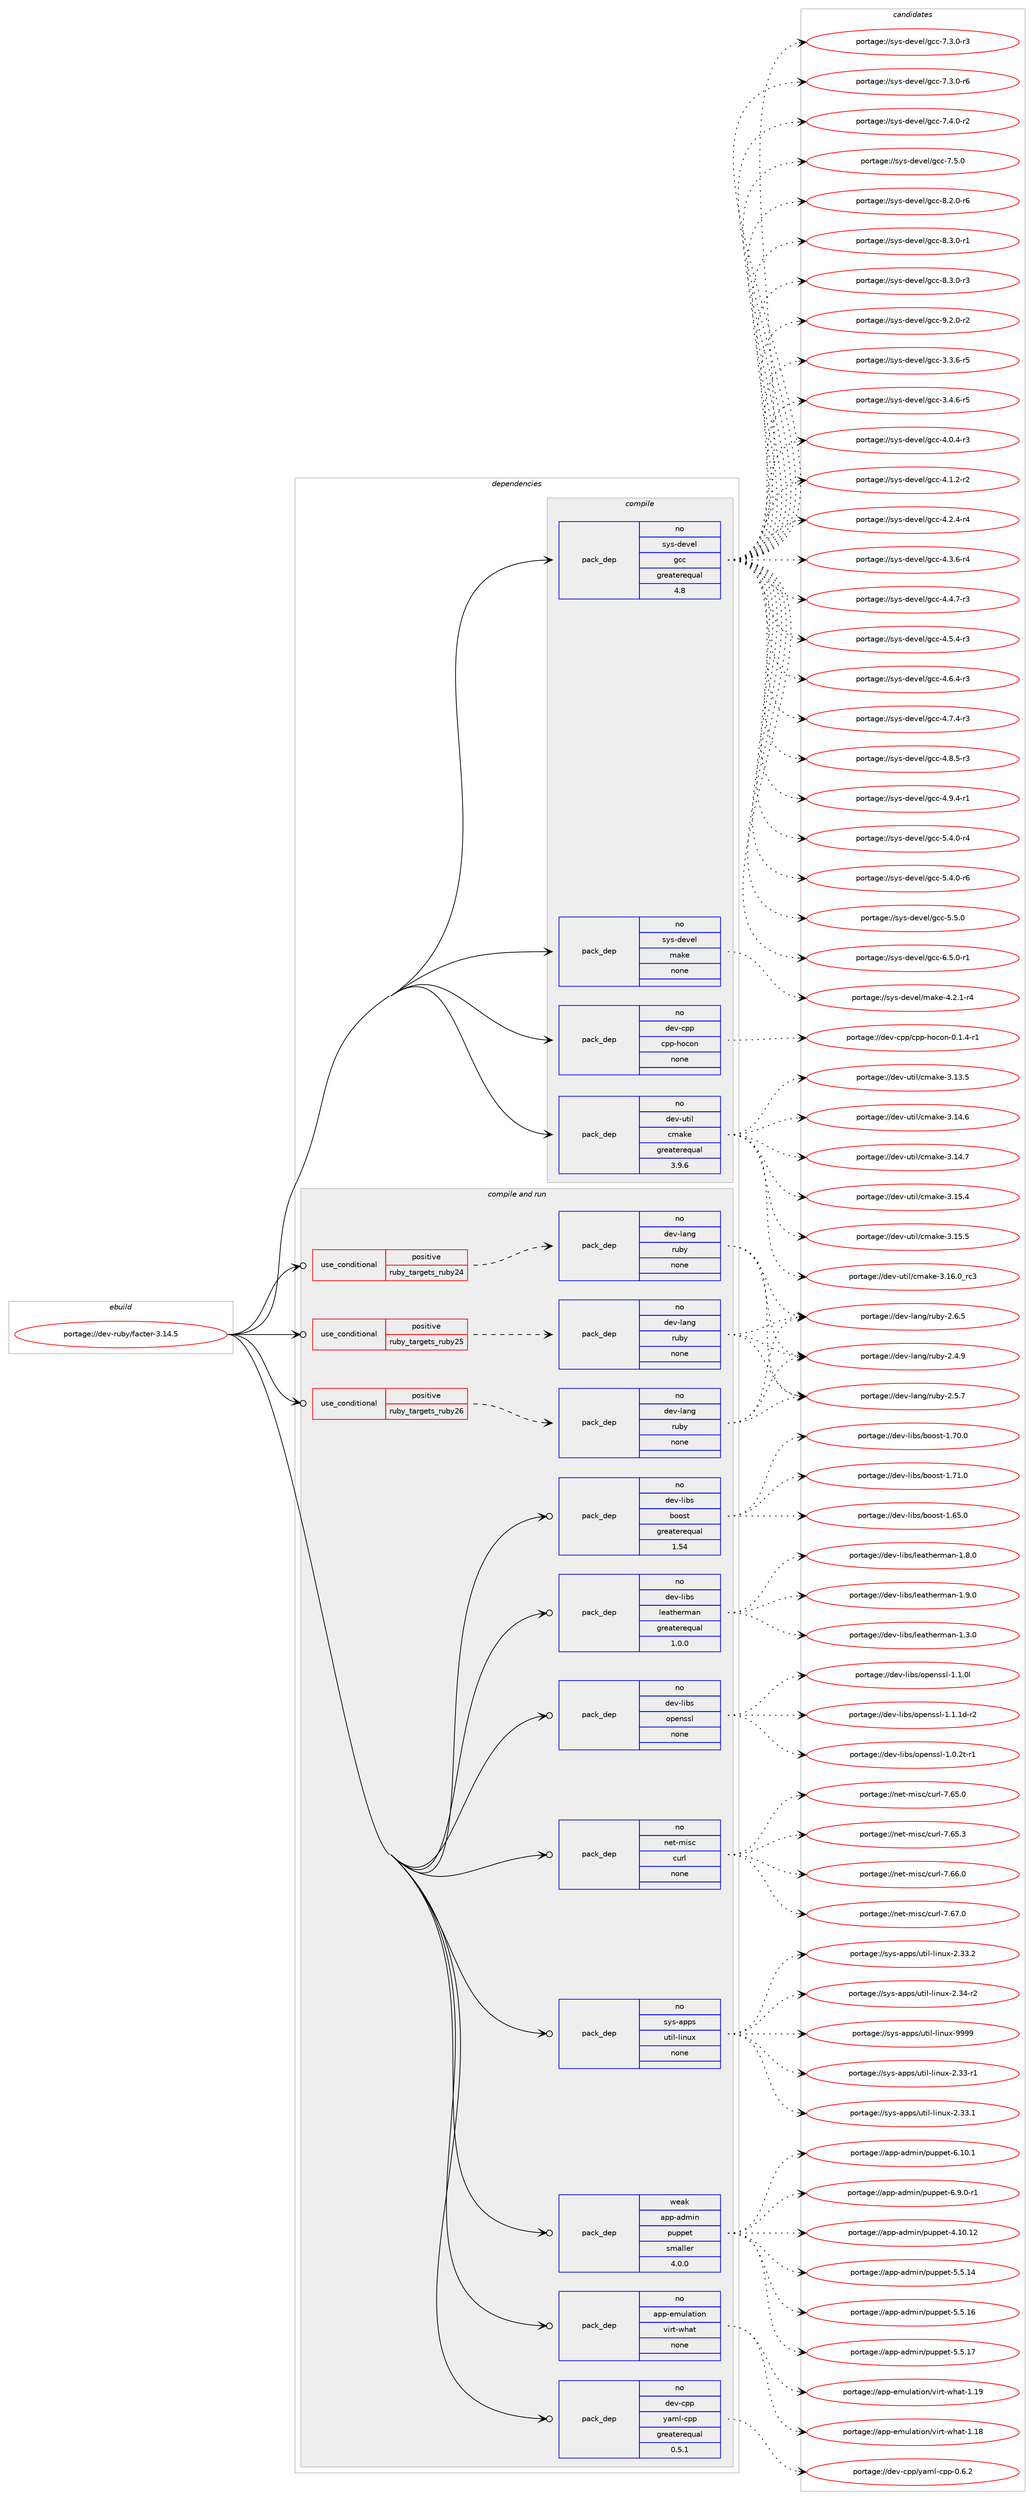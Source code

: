 digraph prolog {

# *************
# Graph options
# *************

newrank=true;
concentrate=true;
compound=true;
graph [rankdir=LR,fontname=Helvetica,fontsize=10,ranksep=1.5];#, ranksep=2.5, nodesep=0.2];
edge  [arrowhead=vee];
node  [fontname=Helvetica,fontsize=10];

# **********
# The ebuild
# **********

subgraph cluster_leftcol {
color=gray;
rank=same;
label=<<i>ebuild</i>>;
id [label="portage://dev-ruby/facter-3.14.5", color=red, width=4, href="../dev-ruby/facter-3.14.5.svg"];
}

# ****************
# The dependencies
# ****************

subgraph cluster_midcol {
color=gray;
label=<<i>dependencies</i>>;
subgraph cluster_compile {
fillcolor="#eeeeee";
style=filled;
label=<<i>compile</i>>;
subgraph pack164960 {
dependency220141 [label=<<TABLE BORDER="0" CELLBORDER="1" CELLSPACING="0" CELLPADDING="4" WIDTH="220"><TR><TD ROWSPAN="6" CELLPADDING="30">pack_dep</TD></TR><TR><TD WIDTH="110">no</TD></TR><TR><TD>dev-cpp</TD></TR><TR><TD>cpp-hocon</TD></TR><TR><TD>none</TD></TR><TR><TD></TD></TR></TABLE>>, shape=none, color=blue];
}
id:e -> dependency220141:w [weight=20,style="solid",arrowhead="vee"];
subgraph pack164961 {
dependency220142 [label=<<TABLE BORDER="0" CELLBORDER="1" CELLSPACING="0" CELLPADDING="4" WIDTH="220"><TR><TD ROWSPAN="6" CELLPADDING="30">pack_dep</TD></TR><TR><TD WIDTH="110">no</TD></TR><TR><TD>dev-util</TD></TR><TR><TD>cmake</TD></TR><TR><TD>greaterequal</TD></TR><TR><TD>3.9.6</TD></TR></TABLE>>, shape=none, color=blue];
}
id:e -> dependency220142:w [weight=20,style="solid",arrowhead="vee"];
subgraph pack164962 {
dependency220143 [label=<<TABLE BORDER="0" CELLBORDER="1" CELLSPACING="0" CELLPADDING="4" WIDTH="220"><TR><TD ROWSPAN="6" CELLPADDING="30">pack_dep</TD></TR><TR><TD WIDTH="110">no</TD></TR><TR><TD>sys-devel</TD></TR><TR><TD>gcc</TD></TR><TR><TD>greaterequal</TD></TR><TR><TD>4.8</TD></TR></TABLE>>, shape=none, color=blue];
}
id:e -> dependency220143:w [weight=20,style="solid",arrowhead="vee"];
subgraph pack164963 {
dependency220144 [label=<<TABLE BORDER="0" CELLBORDER="1" CELLSPACING="0" CELLPADDING="4" WIDTH="220"><TR><TD ROWSPAN="6" CELLPADDING="30">pack_dep</TD></TR><TR><TD WIDTH="110">no</TD></TR><TR><TD>sys-devel</TD></TR><TR><TD>make</TD></TR><TR><TD>none</TD></TR><TR><TD></TD></TR></TABLE>>, shape=none, color=blue];
}
id:e -> dependency220144:w [weight=20,style="solid",arrowhead="vee"];
}
subgraph cluster_compileandrun {
fillcolor="#eeeeee";
style=filled;
label=<<i>compile and run</i>>;
subgraph cond51699 {
dependency220145 [label=<<TABLE BORDER="0" CELLBORDER="1" CELLSPACING="0" CELLPADDING="4"><TR><TD ROWSPAN="3" CELLPADDING="10">use_conditional</TD></TR><TR><TD>positive</TD></TR><TR><TD>ruby_targets_ruby24</TD></TR></TABLE>>, shape=none, color=red];
subgraph pack164964 {
dependency220146 [label=<<TABLE BORDER="0" CELLBORDER="1" CELLSPACING="0" CELLPADDING="4" WIDTH="220"><TR><TD ROWSPAN="6" CELLPADDING="30">pack_dep</TD></TR><TR><TD WIDTH="110">no</TD></TR><TR><TD>dev-lang</TD></TR><TR><TD>ruby</TD></TR><TR><TD>none</TD></TR><TR><TD></TD></TR></TABLE>>, shape=none, color=blue];
}
dependency220145:e -> dependency220146:w [weight=20,style="dashed",arrowhead="vee"];
}
id:e -> dependency220145:w [weight=20,style="solid",arrowhead="odotvee"];
subgraph cond51700 {
dependency220147 [label=<<TABLE BORDER="0" CELLBORDER="1" CELLSPACING="0" CELLPADDING="4"><TR><TD ROWSPAN="3" CELLPADDING="10">use_conditional</TD></TR><TR><TD>positive</TD></TR><TR><TD>ruby_targets_ruby25</TD></TR></TABLE>>, shape=none, color=red];
subgraph pack164965 {
dependency220148 [label=<<TABLE BORDER="0" CELLBORDER="1" CELLSPACING="0" CELLPADDING="4" WIDTH="220"><TR><TD ROWSPAN="6" CELLPADDING="30">pack_dep</TD></TR><TR><TD WIDTH="110">no</TD></TR><TR><TD>dev-lang</TD></TR><TR><TD>ruby</TD></TR><TR><TD>none</TD></TR><TR><TD></TD></TR></TABLE>>, shape=none, color=blue];
}
dependency220147:e -> dependency220148:w [weight=20,style="dashed",arrowhead="vee"];
}
id:e -> dependency220147:w [weight=20,style="solid",arrowhead="odotvee"];
subgraph cond51701 {
dependency220149 [label=<<TABLE BORDER="0" CELLBORDER="1" CELLSPACING="0" CELLPADDING="4"><TR><TD ROWSPAN="3" CELLPADDING="10">use_conditional</TD></TR><TR><TD>positive</TD></TR><TR><TD>ruby_targets_ruby26</TD></TR></TABLE>>, shape=none, color=red];
subgraph pack164966 {
dependency220150 [label=<<TABLE BORDER="0" CELLBORDER="1" CELLSPACING="0" CELLPADDING="4" WIDTH="220"><TR><TD ROWSPAN="6" CELLPADDING="30">pack_dep</TD></TR><TR><TD WIDTH="110">no</TD></TR><TR><TD>dev-lang</TD></TR><TR><TD>ruby</TD></TR><TR><TD>none</TD></TR><TR><TD></TD></TR></TABLE>>, shape=none, color=blue];
}
dependency220149:e -> dependency220150:w [weight=20,style="dashed",arrowhead="vee"];
}
id:e -> dependency220149:w [weight=20,style="solid",arrowhead="odotvee"];
subgraph pack164967 {
dependency220151 [label=<<TABLE BORDER="0" CELLBORDER="1" CELLSPACING="0" CELLPADDING="4" WIDTH="220"><TR><TD ROWSPAN="6" CELLPADDING="30">pack_dep</TD></TR><TR><TD WIDTH="110">no</TD></TR><TR><TD>app-emulation</TD></TR><TR><TD>virt-what</TD></TR><TR><TD>none</TD></TR><TR><TD></TD></TR></TABLE>>, shape=none, color=blue];
}
id:e -> dependency220151:w [weight=20,style="solid",arrowhead="odotvee"];
subgraph pack164968 {
dependency220152 [label=<<TABLE BORDER="0" CELLBORDER="1" CELLSPACING="0" CELLPADDING="4" WIDTH="220"><TR><TD ROWSPAN="6" CELLPADDING="30">pack_dep</TD></TR><TR><TD WIDTH="110">no</TD></TR><TR><TD>dev-cpp</TD></TR><TR><TD>yaml-cpp</TD></TR><TR><TD>greaterequal</TD></TR><TR><TD>0.5.1</TD></TR></TABLE>>, shape=none, color=blue];
}
id:e -> dependency220152:w [weight=20,style="solid",arrowhead="odotvee"];
subgraph pack164969 {
dependency220153 [label=<<TABLE BORDER="0" CELLBORDER="1" CELLSPACING="0" CELLPADDING="4" WIDTH="220"><TR><TD ROWSPAN="6" CELLPADDING="30">pack_dep</TD></TR><TR><TD WIDTH="110">no</TD></TR><TR><TD>dev-libs</TD></TR><TR><TD>boost</TD></TR><TR><TD>greaterequal</TD></TR><TR><TD>1.54</TD></TR></TABLE>>, shape=none, color=blue];
}
id:e -> dependency220153:w [weight=20,style="solid",arrowhead="odotvee"];
subgraph pack164970 {
dependency220154 [label=<<TABLE BORDER="0" CELLBORDER="1" CELLSPACING="0" CELLPADDING="4" WIDTH="220"><TR><TD ROWSPAN="6" CELLPADDING="30">pack_dep</TD></TR><TR><TD WIDTH="110">no</TD></TR><TR><TD>dev-libs</TD></TR><TR><TD>leatherman</TD></TR><TR><TD>greaterequal</TD></TR><TR><TD>1.0.0</TD></TR></TABLE>>, shape=none, color=blue];
}
id:e -> dependency220154:w [weight=20,style="solid",arrowhead="odotvee"];
subgraph pack164971 {
dependency220155 [label=<<TABLE BORDER="0" CELLBORDER="1" CELLSPACING="0" CELLPADDING="4" WIDTH="220"><TR><TD ROWSPAN="6" CELLPADDING="30">pack_dep</TD></TR><TR><TD WIDTH="110">no</TD></TR><TR><TD>dev-libs</TD></TR><TR><TD>openssl</TD></TR><TR><TD>none</TD></TR><TR><TD></TD></TR></TABLE>>, shape=none, color=blue];
}
id:e -> dependency220155:w [weight=20,style="solid",arrowhead="odotvee"];
subgraph pack164972 {
dependency220156 [label=<<TABLE BORDER="0" CELLBORDER="1" CELLSPACING="0" CELLPADDING="4" WIDTH="220"><TR><TD ROWSPAN="6" CELLPADDING="30">pack_dep</TD></TR><TR><TD WIDTH="110">no</TD></TR><TR><TD>net-misc</TD></TR><TR><TD>curl</TD></TR><TR><TD>none</TD></TR><TR><TD></TD></TR></TABLE>>, shape=none, color=blue];
}
id:e -> dependency220156:w [weight=20,style="solid",arrowhead="odotvee"];
subgraph pack164973 {
dependency220157 [label=<<TABLE BORDER="0" CELLBORDER="1" CELLSPACING="0" CELLPADDING="4" WIDTH="220"><TR><TD ROWSPAN="6" CELLPADDING="30">pack_dep</TD></TR><TR><TD WIDTH="110">no</TD></TR><TR><TD>sys-apps</TD></TR><TR><TD>util-linux</TD></TR><TR><TD>none</TD></TR><TR><TD></TD></TR></TABLE>>, shape=none, color=blue];
}
id:e -> dependency220157:w [weight=20,style="solid",arrowhead="odotvee"];
subgraph pack164974 {
dependency220158 [label=<<TABLE BORDER="0" CELLBORDER="1" CELLSPACING="0" CELLPADDING="4" WIDTH="220"><TR><TD ROWSPAN="6" CELLPADDING="30">pack_dep</TD></TR><TR><TD WIDTH="110">weak</TD></TR><TR><TD>app-admin</TD></TR><TR><TD>puppet</TD></TR><TR><TD>smaller</TD></TR><TR><TD>4.0.0</TD></TR></TABLE>>, shape=none, color=blue];
}
id:e -> dependency220158:w [weight=20,style="solid",arrowhead="odotvee"];
}
subgraph cluster_run {
fillcolor="#eeeeee";
style=filled;
label=<<i>run</i>>;
}
}

# **************
# The candidates
# **************

subgraph cluster_choices {
rank=same;
color=gray;
label=<<i>candidates</i>>;

subgraph choice164960 {
color=black;
nodesep=1;
choiceportage1001011184599112112479911211245104111991111104548464946524511449 [label="portage://dev-cpp/cpp-hocon-0.1.4-r1", color=red, width=4,href="../dev-cpp/cpp-hocon-0.1.4-r1.svg"];
dependency220141:e -> choiceportage1001011184599112112479911211245104111991111104548464946524511449:w [style=dotted,weight="100"];
}
subgraph choice164961 {
color=black;
nodesep=1;
choiceportage1001011184511711610510847991099710710145514649514653 [label="portage://dev-util/cmake-3.13.5", color=red, width=4,href="../dev-util/cmake-3.13.5.svg"];
choiceportage1001011184511711610510847991099710710145514649524654 [label="portage://dev-util/cmake-3.14.6", color=red, width=4,href="../dev-util/cmake-3.14.6.svg"];
choiceportage1001011184511711610510847991099710710145514649524655 [label="portage://dev-util/cmake-3.14.7", color=red, width=4,href="../dev-util/cmake-3.14.7.svg"];
choiceportage1001011184511711610510847991099710710145514649534652 [label="portage://dev-util/cmake-3.15.4", color=red, width=4,href="../dev-util/cmake-3.15.4.svg"];
choiceportage1001011184511711610510847991099710710145514649534653 [label="portage://dev-util/cmake-3.15.5", color=red, width=4,href="../dev-util/cmake-3.15.5.svg"];
choiceportage1001011184511711610510847991099710710145514649544648951149951 [label="portage://dev-util/cmake-3.16.0_rc3", color=red, width=4,href="../dev-util/cmake-3.16.0_rc3.svg"];
dependency220142:e -> choiceportage1001011184511711610510847991099710710145514649514653:w [style=dotted,weight="100"];
dependency220142:e -> choiceportage1001011184511711610510847991099710710145514649524654:w [style=dotted,weight="100"];
dependency220142:e -> choiceportage1001011184511711610510847991099710710145514649524655:w [style=dotted,weight="100"];
dependency220142:e -> choiceportage1001011184511711610510847991099710710145514649534652:w [style=dotted,weight="100"];
dependency220142:e -> choiceportage1001011184511711610510847991099710710145514649534653:w [style=dotted,weight="100"];
dependency220142:e -> choiceportage1001011184511711610510847991099710710145514649544648951149951:w [style=dotted,weight="100"];
}
subgraph choice164962 {
color=black;
nodesep=1;
choiceportage115121115451001011181011084710399994551465146544511453 [label="portage://sys-devel/gcc-3.3.6-r5", color=red, width=4,href="../sys-devel/gcc-3.3.6-r5.svg"];
choiceportage115121115451001011181011084710399994551465246544511453 [label="portage://sys-devel/gcc-3.4.6-r5", color=red, width=4,href="../sys-devel/gcc-3.4.6-r5.svg"];
choiceportage115121115451001011181011084710399994552464846524511451 [label="portage://sys-devel/gcc-4.0.4-r3", color=red, width=4,href="../sys-devel/gcc-4.0.4-r3.svg"];
choiceportage115121115451001011181011084710399994552464946504511450 [label="portage://sys-devel/gcc-4.1.2-r2", color=red, width=4,href="../sys-devel/gcc-4.1.2-r2.svg"];
choiceportage115121115451001011181011084710399994552465046524511452 [label="portage://sys-devel/gcc-4.2.4-r4", color=red, width=4,href="../sys-devel/gcc-4.2.4-r4.svg"];
choiceportage115121115451001011181011084710399994552465146544511452 [label="portage://sys-devel/gcc-4.3.6-r4", color=red, width=4,href="../sys-devel/gcc-4.3.6-r4.svg"];
choiceportage115121115451001011181011084710399994552465246554511451 [label="portage://sys-devel/gcc-4.4.7-r3", color=red, width=4,href="../sys-devel/gcc-4.4.7-r3.svg"];
choiceportage115121115451001011181011084710399994552465346524511451 [label="portage://sys-devel/gcc-4.5.4-r3", color=red, width=4,href="../sys-devel/gcc-4.5.4-r3.svg"];
choiceportage115121115451001011181011084710399994552465446524511451 [label="portage://sys-devel/gcc-4.6.4-r3", color=red, width=4,href="../sys-devel/gcc-4.6.4-r3.svg"];
choiceportage115121115451001011181011084710399994552465546524511451 [label="portage://sys-devel/gcc-4.7.4-r3", color=red, width=4,href="../sys-devel/gcc-4.7.4-r3.svg"];
choiceportage115121115451001011181011084710399994552465646534511451 [label="portage://sys-devel/gcc-4.8.5-r3", color=red, width=4,href="../sys-devel/gcc-4.8.5-r3.svg"];
choiceportage115121115451001011181011084710399994552465746524511449 [label="portage://sys-devel/gcc-4.9.4-r1", color=red, width=4,href="../sys-devel/gcc-4.9.4-r1.svg"];
choiceportage115121115451001011181011084710399994553465246484511452 [label="portage://sys-devel/gcc-5.4.0-r4", color=red, width=4,href="../sys-devel/gcc-5.4.0-r4.svg"];
choiceportage115121115451001011181011084710399994553465246484511454 [label="portage://sys-devel/gcc-5.4.0-r6", color=red, width=4,href="../sys-devel/gcc-5.4.0-r6.svg"];
choiceportage11512111545100101118101108471039999455346534648 [label="portage://sys-devel/gcc-5.5.0", color=red, width=4,href="../sys-devel/gcc-5.5.0.svg"];
choiceportage115121115451001011181011084710399994554465346484511449 [label="portage://sys-devel/gcc-6.5.0-r1", color=red, width=4,href="../sys-devel/gcc-6.5.0-r1.svg"];
choiceportage115121115451001011181011084710399994555465146484511451 [label="portage://sys-devel/gcc-7.3.0-r3", color=red, width=4,href="../sys-devel/gcc-7.3.0-r3.svg"];
choiceportage115121115451001011181011084710399994555465146484511454 [label="portage://sys-devel/gcc-7.3.0-r6", color=red, width=4,href="../sys-devel/gcc-7.3.0-r6.svg"];
choiceportage115121115451001011181011084710399994555465246484511450 [label="portage://sys-devel/gcc-7.4.0-r2", color=red, width=4,href="../sys-devel/gcc-7.4.0-r2.svg"];
choiceportage11512111545100101118101108471039999455546534648 [label="portage://sys-devel/gcc-7.5.0", color=red, width=4,href="../sys-devel/gcc-7.5.0.svg"];
choiceportage115121115451001011181011084710399994556465046484511454 [label="portage://sys-devel/gcc-8.2.0-r6", color=red, width=4,href="../sys-devel/gcc-8.2.0-r6.svg"];
choiceportage115121115451001011181011084710399994556465146484511449 [label="portage://sys-devel/gcc-8.3.0-r1", color=red, width=4,href="../sys-devel/gcc-8.3.0-r1.svg"];
choiceportage115121115451001011181011084710399994556465146484511451 [label="portage://sys-devel/gcc-8.3.0-r3", color=red, width=4,href="../sys-devel/gcc-8.3.0-r3.svg"];
choiceportage115121115451001011181011084710399994557465046484511450 [label="portage://sys-devel/gcc-9.2.0-r2", color=red, width=4,href="../sys-devel/gcc-9.2.0-r2.svg"];
dependency220143:e -> choiceportage115121115451001011181011084710399994551465146544511453:w [style=dotted,weight="100"];
dependency220143:e -> choiceportage115121115451001011181011084710399994551465246544511453:w [style=dotted,weight="100"];
dependency220143:e -> choiceportage115121115451001011181011084710399994552464846524511451:w [style=dotted,weight="100"];
dependency220143:e -> choiceportage115121115451001011181011084710399994552464946504511450:w [style=dotted,weight="100"];
dependency220143:e -> choiceportage115121115451001011181011084710399994552465046524511452:w [style=dotted,weight="100"];
dependency220143:e -> choiceportage115121115451001011181011084710399994552465146544511452:w [style=dotted,weight="100"];
dependency220143:e -> choiceportage115121115451001011181011084710399994552465246554511451:w [style=dotted,weight="100"];
dependency220143:e -> choiceportage115121115451001011181011084710399994552465346524511451:w [style=dotted,weight="100"];
dependency220143:e -> choiceportage115121115451001011181011084710399994552465446524511451:w [style=dotted,weight="100"];
dependency220143:e -> choiceportage115121115451001011181011084710399994552465546524511451:w [style=dotted,weight="100"];
dependency220143:e -> choiceportage115121115451001011181011084710399994552465646534511451:w [style=dotted,weight="100"];
dependency220143:e -> choiceportage115121115451001011181011084710399994552465746524511449:w [style=dotted,weight="100"];
dependency220143:e -> choiceportage115121115451001011181011084710399994553465246484511452:w [style=dotted,weight="100"];
dependency220143:e -> choiceportage115121115451001011181011084710399994553465246484511454:w [style=dotted,weight="100"];
dependency220143:e -> choiceportage11512111545100101118101108471039999455346534648:w [style=dotted,weight="100"];
dependency220143:e -> choiceportage115121115451001011181011084710399994554465346484511449:w [style=dotted,weight="100"];
dependency220143:e -> choiceportage115121115451001011181011084710399994555465146484511451:w [style=dotted,weight="100"];
dependency220143:e -> choiceportage115121115451001011181011084710399994555465146484511454:w [style=dotted,weight="100"];
dependency220143:e -> choiceportage115121115451001011181011084710399994555465246484511450:w [style=dotted,weight="100"];
dependency220143:e -> choiceportage11512111545100101118101108471039999455546534648:w [style=dotted,weight="100"];
dependency220143:e -> choiceportage115121115451001011181011084710399994556465046484511454:w [style=dotted,weight="100"];
dependency220143:e -> choiceportage115121115451001011181011084710399994556465146484511449:w [style=dotted,weight="100"];
dependency220143:e -> choiceportage115121115451001011181011084710399994556465146484511451:w [style=dotted,weight="100"];
dependency220143:e -> choiceportage115121115451001011181011084710399994557465046484511450:w [style=dotted,weight="100"];
}
subgraph choice164963 {
color=black;
nodesep=1;
choiceportage1151211154510010111810110847109971071014552465046494511452 [label="portage://sys-devel/make-4.2.1-r4", color=red, width=4,href="../sys-devel/make-4.2.1-r4.svg"];
dependency220144:e -> choiceportage1151211154510010111810110847109971071014552465046494511452:w [style=dotted,weight="100"];
}
subgraph choice164964 {
color=black;
nodesep=1;
choiceportage10010111845108971101034711411798121455046524657 [label="portage://dev-lang/ruby-2.4.9", color=red, width=4,href="../dev-lang/ruby-2.4.9.svg"];
choiceportage10010111845108971101034711411798121455046534655 [label="portage://dev-lang/ruby-2.5.7", color=red, width=4,href="../dev-lang/ruby-2.5.7.svg"];
choiceportage10010111845108971101034711411798121455046544653 [label="portage://dev-lang/ruby-2.6.5", color=red, width=4,href="../dev-lang/ruby-2.6.5.svg"];
dependency220146:e -> choiceportage10010111845108971101034711411798121455046524657:w [style=dotted,weight="100"];
dependency220146:e -> choiceportage10010111845108971101034711411798121455046534655:w [style=dotted,weight="100"];
dependency220146:e -> choiceportage10010111845108971101034711411798121455046544653:w [style=dotted,weight="100"];
}
subgraph choice164965 {
color=black;
nodesep=1;
choiceportage10010111845108971101034711411798121455046524657 [label="portage://dev-lang/ruby-2.4.9", color=red, width=4,href="../dev-lang/ruby-2.4.9.svg"];
choiceportage10010111845108971101034711411798121455046534655 [label="portage://dev-lang/ruby-2.5.7", color=red, width=4,href="../dev-lang/ruby-2.5.7.svg"];
choiceportage10010111845108971101034711411798121455046544653 [label="portage://dev-lang/ruby-2.6.5", color=red, width=4,href="../dev-lang/ruby-2.6.5.svg"];
dependency220148:e -> choiceportage10010111845108971101034711411798121455046524657:w [style=dotted,weight="100"];
dependency220148:e -> choiceportage10010111845108971101034711411798121455046534655:w [style=dotted,weight="100"];
dependency220148:e -> choiceportage10010111845108971101034711411798121455046544653:w [style=dotted,weight="100"];
}
subgraph choice164966 {
color=black;
nodesep=1;
choiceportage10010111845108971101034711411798121455046524657 [label="portage://dev-lang/ruby-2.4.9", color=red, width=4,href="../dev-lang/ruby-2.4.9.svg"];
choiceportage10010111845108971101034711411798121455046534655 [label="portage://dev-lang/ruby-2.5.7", color=red, width=4,href="../dev-lang/ruby-2.5.7.svg"];
choiceportage10010111845108971101034711411798121455046544653 [label="portage://dev-lang/ruby-2.6.5", color=red, width=4,href="../dev-lang/ruby-2.6.5.svg"];
dependency220150:e -> choiceportage10010111845108971101034711411798121455046524657:w [style=dotted,weight="100"];
dependency220150:e -> choiceportage10010111845108971101034711411798121455046534655:w [style=dotted,weight="100"];
dependency220150:e -> choiceportage10010111845108971101034711411798121455046544653:w [style=dotted,weight="100"];
}
subgraph choice164967 {
color=black;
nodesep=1;
choiceportage9711211245101109117108971161051111104711810511411645119104971164549464956 [label="portage://app-emulation/virt-what-1.18", color=red, width=4,href="../app-emulation/virt-what-1.18.svg"];
choiceportage9711211245101109117108971161051111104711810511411645119104971164549464957 [label="portage://app-emulation/virt-what-1.19", color=red, width=4,href="../app-emulation/virt-what-1.19.svg"];
dependency220151:e -> choiceportage9711211245101109117108971161051111104711810511411645119104971164549464956:w [style=dotted,weight="100"];
dependency220151:e -> choiceportage9711211245101109117108971161051111104711810511411645119104971164549464957:w [style=dotted,weight="100"];
}
subgraph choice164968 {
color=black;
nodesep=1;
choiceportage100101118459911211247121971091084599112112454846544650 [label="portage://dev-cpp/yaml-cpp-0.6.2", color=red, width=4,href="../dev-cpp/yaml-cpp-0.6.2.svg"];
dependency220152:e -> choiceportage100101118459911211247121971091084599112112454846544650:w [style=dotted,weight="100"];
}
subgraph choice164969 {
color=black;
nodesep=1;
choiceportage1001011184510810598115479811111111511645494654534648 [label="portage://dev-libs/boost-1.65.0", color=red, width=4,href="../dev-libs/boost-1.65.0.svg"];
choiceportage1001011184510810598115479811111111511645494655484648 [label="portage://dev-libs/boost-1.70.0", color=red, width=4,href="../dev-libs/boost-1.70.0.svg"];
choiceportage1001011184510810598115479811111111511645494655494648 [label="portage://dev-libs/boost-1.71.0", color=red, width=4,href="../dev-libs/boost-1.71.0.svg"];
dependency220153:e -> choiceportage1001011184510810598115479811111111511645494654534648:w [style=dotted,weight="100"];
dependency220153:e -> choiceportage1001011184510810598115479811111111511645494655484648:w [style=dotted,weight="100"];
dependency220153:e -> choiceportage1001011184510810598115479811111111511645494655494648:w [style=dotted,weight="100"];
}
subgraph choice164970 {
color=black;
nodesep=1;
choiceportage1001011184510810598115471081019711610410111410997110454946514648 [label="portage://dev-libs/leatherman-1.3.0", color=red, width=4,href="../dev-libs/leatherman-1.3.0.svg"];
choiceportage1001011184510810598115471081019711610410111410997110454946564648 [label="portage://dev-libs/leatherman-1.8.0", color=red, width=4,href="../dev-libs/leatherman-1.8.0.svg"];
choiceportage1001011184510810598115471081019711610410111410997110454946574648 [label="portage://dev-libs/leatherman-1.9.0", color=red, width=4,href="../dev-libs/leatherman-1.9.0.svg"];
dependency220154:e -> choiceportage1001011184510810598115471081019711610410111410997110454946514648:w [style=dotted,weight="100"];
dependency220154:e -> choiceportage1001011184510810598115471081019711610410111410997110454946564648:w [style=dotted,weight="100"];
dependency220154:e -> choiceportage1001011184510810598115471081019711610410111410997110454946574648:w [style=dotted,weight="100"];
}
subgraph choice164971 {
color=black;
nodesep=1;
choiceportage1001011184510810598115471111121011101151151084549464846501164511449 [label="portage://dev-libs/openssl-1.0.2t-r1", color=red, width=4,href="../dev-libs/openssl-1.0.2t-r1.svg"];
choiceportage100101118451081059811547111112101110115115108454946494648108 [label="portage://dev-libs/openssl-1.1.0l", color=red, width=4,href="../dev-libs/openssl-1.1.0l.svg"];
choiceportage1001011184510810598115471111121011101151151084549464946491004511450 [label="portage://dev-libs/openssl-1.1.1d-r2", color=red, width=4,href="../dev-libs/openssl-1.1.1d-r2.svg"];
dependency220155:e -> choiceportage1001011184510810598115471111121011101151151084549464846501164511449:w [style=dotted,weight="100"];
dependency220155:e -> choiceportage100101118451081059811547111112101110115115108454946494648108:w [style=dotted,weight="100"];
dependency220155:e -> choiceportage1001011184510810598115471111121011101151151084549464946491004511450:w [style=dotted,weight="100"];
}
subgraph choice164972 {
color=black;
nodesep=1;
choiceportage1101011164510910511599479911711410845554654534648 [label="portage://net-misc/curl-7.65.0", color=red, width=4,href="../net-misc/curl-7.65.0.svg"];
choiceportage1101011164510910511599479911711410845554654534651 [label="portage://net-misc/curl-7.65.3", color=red, width=4,href="../net-misc/curl-7.65.3.svg"];
choiceportage1101011164510910511599479911711410845554654544648 [label="portage://net-misc/curl-7.66.0", color=red, width=4,href="../net-misc/curl-7.66.0.svg"];
choiceportage1101011164510910511599479911711410845554654554648 [label="portage://net-misc/curl-7.67.0", color=red, width=4,href="../net-misc/curl-7.67.0.svg"];
dependency220156:e -> choiceportage1101011164510910511599479911711410845554654534648:w [style=dotted,weight="100"];
dependency220156:e -> choiceportage1101011164510910511599479911711410845554654534651:w [style=dotted,weight="100"];
dependency220156:e -> choiceportage1101011164510910511599479911711410845554654544648:w [style=dotted,weight="100"];
dependency220156:e -> choiceportage1101011164510910511599479911711410845554654554648:w [style=dotted,weight="100"];
}
subgraph choice164973 {
color=black;
nodesep=1;
choiceportage1151211154597112112115471171161051084510810511011712045504651514511449 [label="portage://sys-apps/util-linux-2.33-r1", color=red, width=4,href="../sys-apps/util-linux-2.33-r1.svg"];
choiceportage1151211154597112112115471171161051084510810511011712045504651514649 [label="portage://sys-apps/util-linux-2.33.1", color=red, width=4,href="../sys-apps/util-linux-2.33.1.svg"];
choiceportage1151211154597112112115471171161051084510810511011712045504651514650 [label="portage://sys-apps/util-linux-2.33.2", color=red, width=4,href="../sys-apps/util-linux-2.33.2.svg"];
choiceportage1151211154597112112115471171161051084510810511011712045504651524511450 [label="portage://sys-apps/util-linux-2.34-r2", color=red, width=4,href="../sys-apps/util-linux-2.34-r2.svg"];
choiceportage115121115459711211211547117116105108451081051101171204557575757 [label="portage://sys-apps/util-linux-9999", color=red, width=4,href="../sys-apps/util-linux-9999.svg"];
dependency220157:e -> choiceportage1151211154597112112115471171161051084510810511011712045504651514511449:w [style=dotted,weight="100"];
dependency220157:e -> choiceportage1151211154597112112115471171161051084510810511011712045504651514649:w [style=dotted,weight="100"];
dependency220157:e -> choiceportage1151211154597112112115471171161051084510810511011712045504651514650:w [style=dotted,weight="100"];
dependency220157:e -> choiceportage1151211154597112112115471171161051084510810511011712045504651524511450:w [style=dotted,weight="100"];
dependency220157:e -> choiceportage115121115459711211211547117116105108451081051101171204557575757:w [style=dotted,weight="100"];
}
subgraph choice164974 {
color=black;
nodesep=1;
choiceportage971121124597100109105110471121171121121011164552464948464950 [label="portage://app-admin/puppet-4.10.12", color=red, width=4,href="../app-admin/puppet-4.10.12.svg"];
choiceportage9711211245971001091051104711211711211210111645534653464952 [label="portage://app-admin/puppet-5.5.14", color=red, width=4,href="../app-admin/puppet-5.5.14.svg"];
choiceportage9711211245971001091051104711211711211210111645534653464954 [label="portage://app-admin/puppet-5.5.16", color=red, width=4,href="../app-admin/puppet-5.5.16.svg"];
choiceportage9711211245971001091051104711211711211210111645534653464955 [label="portage://app-admin/puppet-5.5.17", color=red, width=4,href="../app-admin/puppet-5.5.17.svg"];
choiceportage9711211245971001091051104711211711211210111645544649484649 [label="portage://app-admin/puppet-6.10.1", color=red, width=4,href="../app-admin/puppet-6.10.1.svg"];
choiceportage971121124597100109105110471121171121121011164554465746484511449 [label="portage://app-admin/puppet-6.9.0-r1", color=red, width=4,href="../app-admin/puppet-6.9.0-r1.svg"];
dependency220158:e -> choiceportage971121124597100109105110471121171121121011164552464948464950:w [style=dotted,weight="100"];
dependency220158:e -> choiceportage9711211245971001091051104711211711211210111645534653464952:w [style=dotted,weight="100"];
dependency220158:e -> choiceportage9711211245971001091051104711211711211210111645534653464954:w [style=dotted,weight="100"];
dependency220158:e -> choiceportage9711211245971001091051104711211711211210111645534653464955:w [style=dotted,weight="100"];
dependency220158:e -> choiceportage9711211245971001091051104711211711211210111645544649484649:w [style=dotted,weight="100"];
dependency220158:e -> choiceportage971121124597100109105110471121171121121011164554465746484511449:w [style=dotted,weight="100"];
}
}

}
